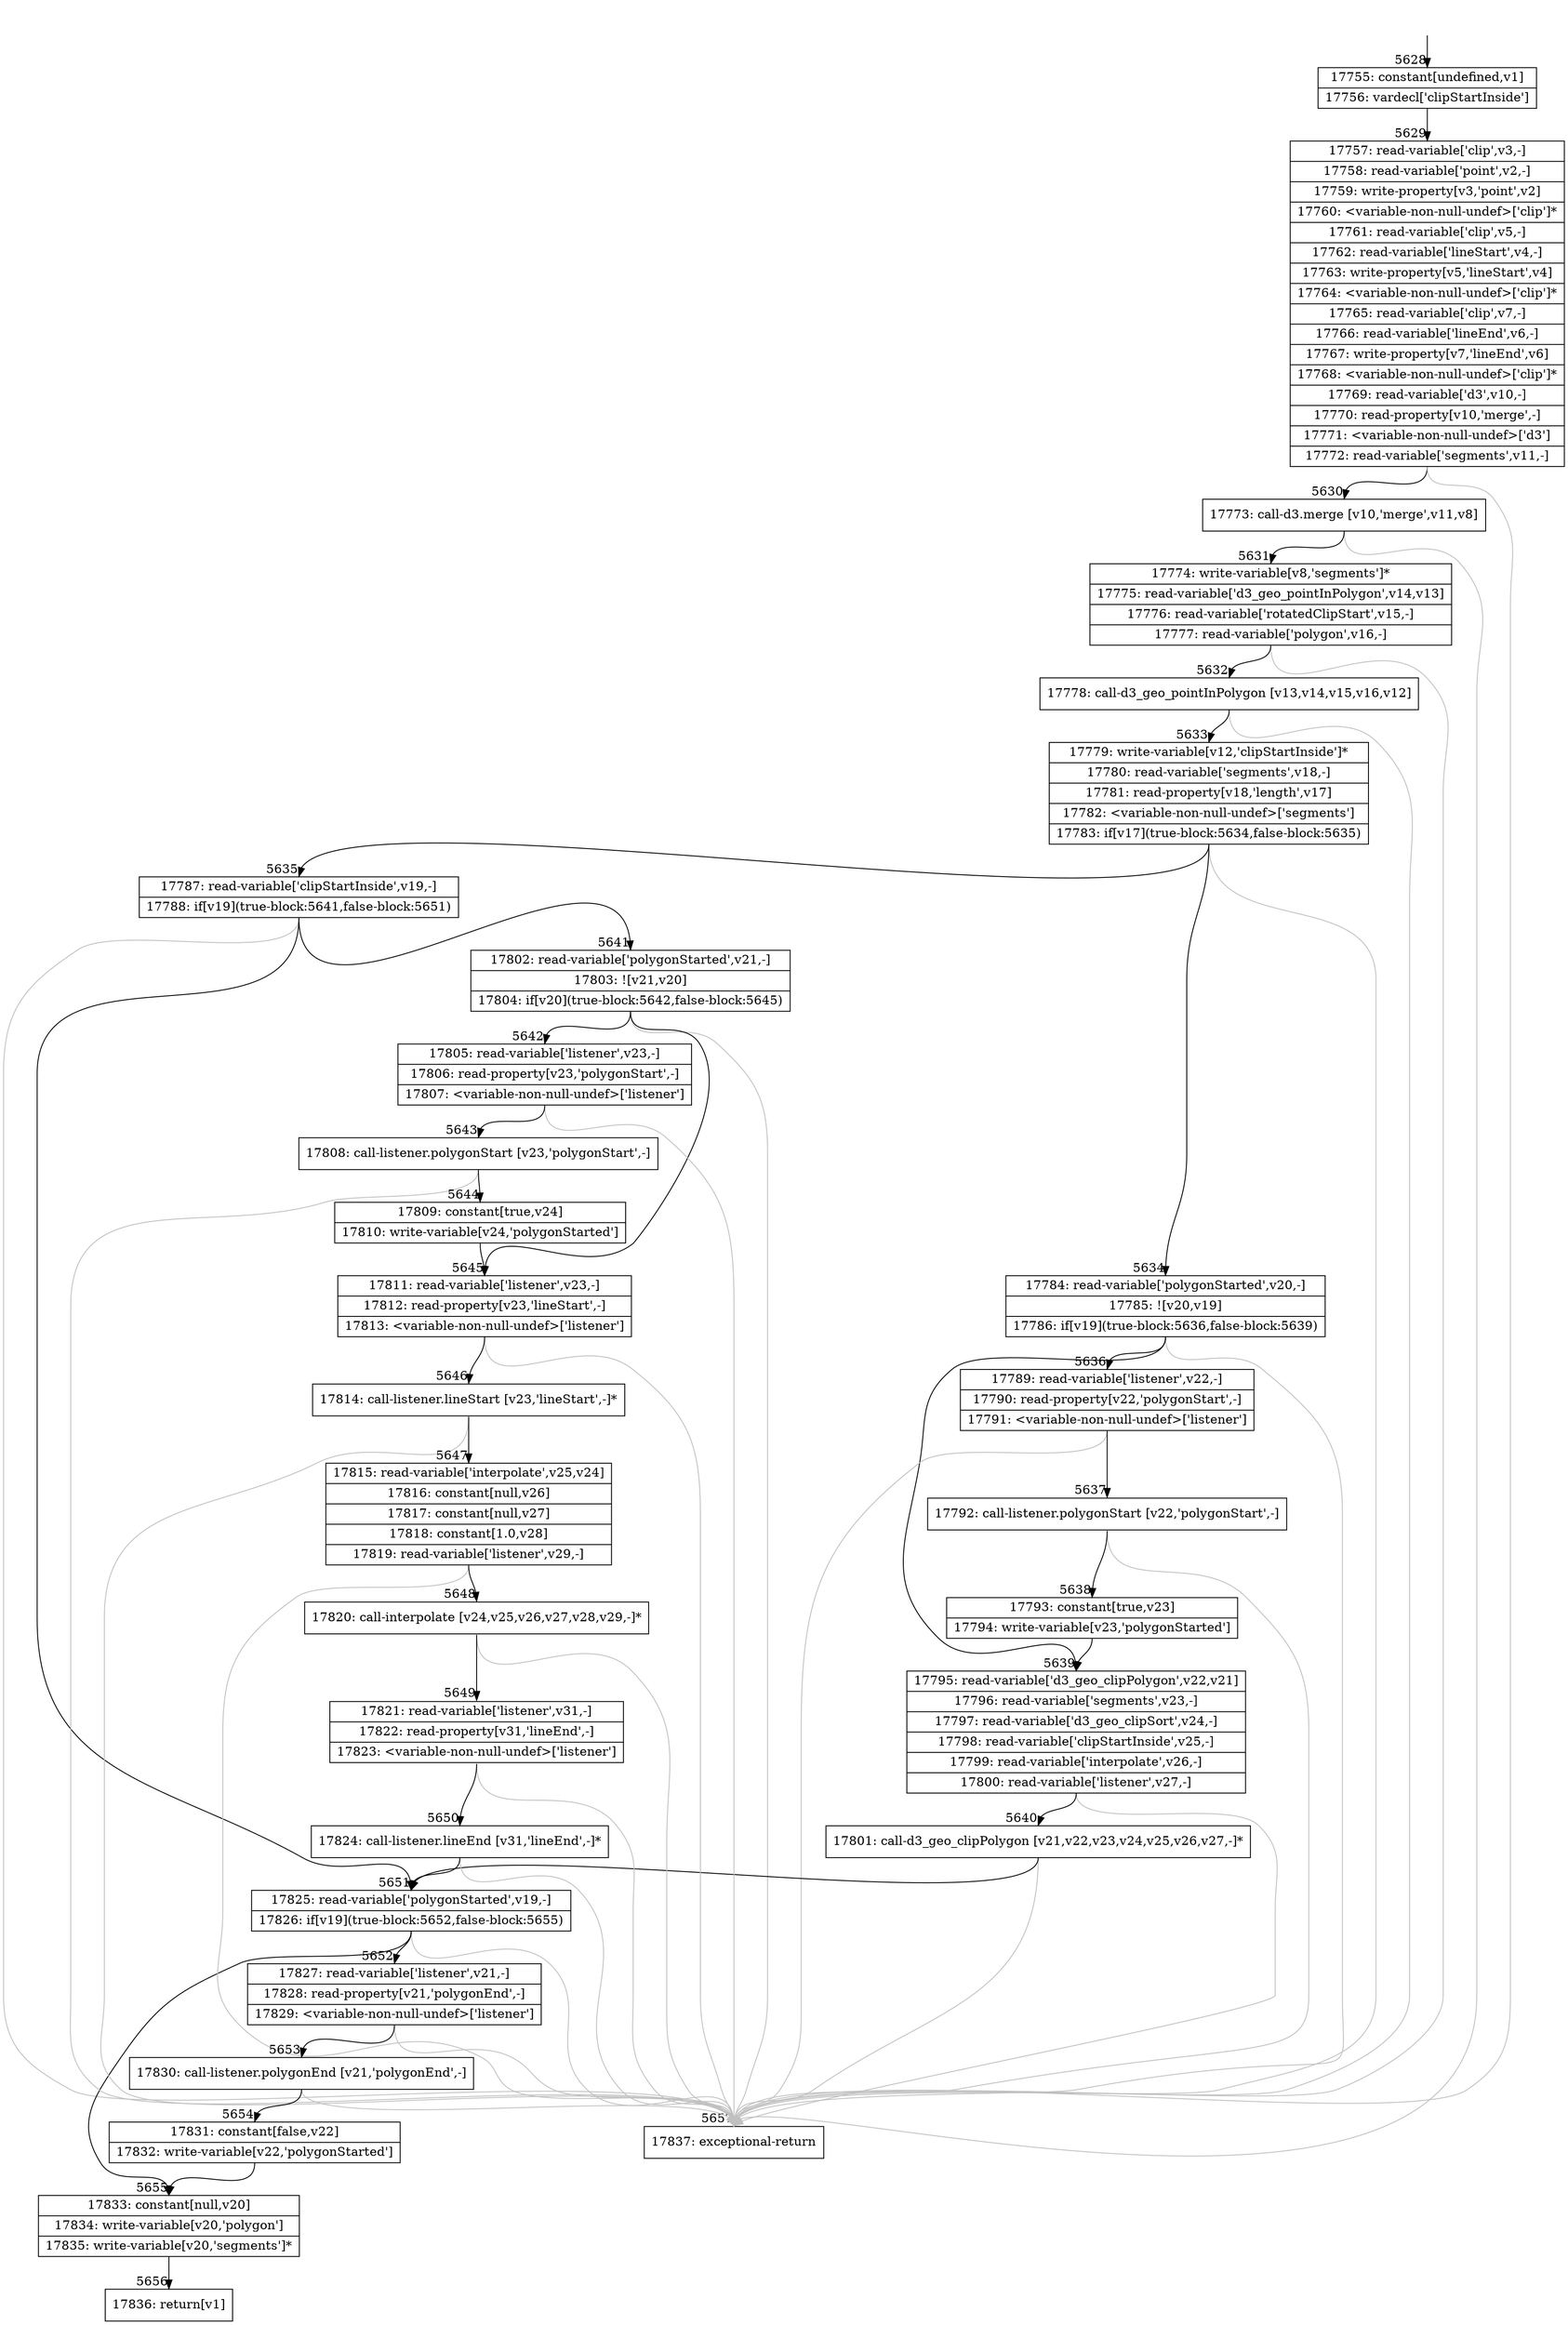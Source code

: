 digraph {
rankdir="TD"
BB_entry535[shape=none,label=""];
BB_entry535 -> BB5628 [tailport=s, headport=n, headlabel="    5628"]
BB5628 [shape=record label="{17755: constant[undefined,v1]|17756: vardecl['clipStartInside']}" ] 
BB5628 -> BB5629 [tailport=s, headport=n, headlabel="      5629"]
BB5629 [shape=record label="{17757: read-variable['clip',v3,-]|17758: read-variable['point',v2,-]|17759: write-property[v3,'point',v2]|17760: \<variable-non-null-undef\>['clip']*|17761: read-variable['clip',v5,-]|17762: read-variable['lineStart',v4,-]|17763: write-property[v5,'lineStart',v4]|17764: \<variable-non-null-undef\>['clip']*|17765: read-variable['clip',v7,-]|17766: read-variable['lineEnd',v6,-]|17767: write-property[v7,'lineEnd',v6]|17768: \<variable-non-null-undef\>['clip']*|17769: read-variable['d3',v10,-]|17770: read-property[v10,'merge',-]|17771: \<variable-non-null-undef\>['d3']|17772: read-variable['segments',v11,-]}" ] 
BB5629 -> BB5630 [tailport=s, headport=n, headlabel="      5630"]
BB5629 -> BB5657 [tailport=s, headport=n, color=gray, headlabel="      5657"]
BB5630 [shape=record label="{17773: call-d3.merge [v10,'merge',v11,v8]}" ] 
BB5630 -> BB5631 [tailport=s, headport=n, headlabel="      5631"]
BB5630 -> BB5657 [tailport=s, headport=n, color=gray]
BB5631 [shape=record label="{17774: write-variable[v8,'segments']*|17775: read-variable['d3_geo_pointInPolygon',v14,v13]|17776: read-variable['rotatedClipStart',v15,-]|17777: read-variable['polygon',v16,-]}" ] 
BB5631 -> BB5632 [tailport=s, headport=n, headlabel="      5632"]
BB5631 -> BB5657 [tailport=s, headport=n, color=gray]
BB5632 [shape=record label="{17778: call-d3_geo_pointInPolygon [v13,v14,v15,v16,v12]}" ] 
BB5632 -> BB5633 [tailport=s, headport=n, headlabel="      5633"]
BB5632 -> BB5657 [tailport=s, headport=n, color=gray]
BB5633 [shape=record label="{17779: write-variable[v12,'clipStartInside']*|17780: read-variable['segments',v18,-]|17781: read-property[v18,'length',v17]|17782: \<variable-non-null-undef\>['segments']|17783: if[v17](true-block:5634,false-block:5635)}" ] 
BB5633 -> BB5634 [tailport=s, headport=n, headlabel="      5634"]
BB5633 -> BB5635 [tailport=s, headport=n, headlabel="      5635"]
BB5633 -> BB5657 [tailport=s, headport=n, color=gray]
BB5634 [shape=record label="{17784: read-variable['polygonStarted',v20,-]|17785: ![v20,v19]|17786: if[v19](true-block:5636,false-block:5639)}" ] 
BB5634 -> BB5636 [tailport=s, headport=n, headlabel="      5636"]
BB5634 -> BB5639 [tailport=s, headport=n, headlabel="      5639"]
BB5634 -> BB5657 [tailport=s, headport=n, color=gray]
BB5635 [shape=record label="{17787: read-variable['clipStartInside',v19,-]|17788: if[v19](true-block:5641,false-block:5651)}" ] 
BB5635 -> BB5641 [tailport=s, headport=n, headlabel="      5641"]
BB5635 -> BB5651 [tailport=s, headport=n, headlabel="      5651"]
BB5635 -> BB5657 [tailport=s, headport=n, color=gray]
BB5636 [shape=record label="{17789: read-variable['listener',v22,-]|17790: read-property[v22,'polygonStart',-]|17791: \<variable-non-null-undef\>['listener']}" ] 
BB5636 -> BB5637 [tailport=s, headport=n, headlabel="      5637"]
BB5636 -> BB5657 [tailport=s, headport=n, color=gray]
BB5637 [shape=record label="{17792: call-listener.polygonStart [v22,'polygonStart',-]}" ] 
BB5637 -> BB5638 [tailport=s, headport=n, headlabel="      5638"]
BB5637 -> BB5657 [tailport=s, headport=n, color=gray]
BB5638 [shape=record label="{17793: constant[true,v23]|17794: write-variable[v23,'polygonStarted']}" ] 
BB5638 -> BB5639 [tailport=s, headport=n]
BB5639 [shape=record label="{17795: read-variable['d3_geo_clipPolygon',v22,v21]|17796: read-variable['segments',v23,-]|17797: read-variable['d3_geo_clipSort',v24,-]|17798: read-variable['clipStartInside',v25,-]|17799: read-variable['interpolate',v26,-]|17800: read-variable['listener',v27,-]}" ] 
BB5639 -> BB5640 [tailport=s, headport=n, headlabel="      5640"]
BB5639 -> BB5657 [tailport=s, headport=n, color=gray]
BB5640 [shape=record label="{17801: call-d3_geo_clipPolygon [v21,v22,v23,v24,v25,v26,v27,-]*}" ] 
BB5640 -> BB5651 [tailport=s, headport=n]
BB5640 -> BB5657 [tailport=s, headport=n, color=gray]
BB5641 [shape=record label="{17802: read-variable['polygonStarted',v21,-]|17803: ![v21,v20]|17804: if[v20](true-block:5642,false-block:5645)}" ] 
BB5641 -> BB5642 [tailport=s, headport=n, headlabel="      5642"]
BB5641 -> BB5645 [tailport=s, headport=n, headlabel="      5645"]
BB5641 -> BB5657 [tailport=s, headport=n, color=gray]
BB5642 [shape=record label="{17805: read-variable['listener',v23,-]|17806: read-property[v23,'polygonStart',-]|17807: \<variable-non-null-undef\>['listener']}" ] 
BB5642 -> BB5643 [tailport=s, headport=n, headlabel="      5643"]
BB5642 -> BB5657 [tailport=s, headport=n, color=gray]
BB5643 [shape=record label="{17808: call-listener.polygonStart [v23,'polygonStart',-]}" ] 
BB5643 -> BB5644 [tailport=s, headport=n, headlabel="      5644"]
BB5643 -> BB5657 [tailport=s, headport=n, color=gray]
BB5644 [shape=record label="{17809: constant[true,v24]|17810: write-variable[v24,'polygonStarted']}" ] 
BB5644 -> BB5645 [tailport=s, headport=n]
BB5645 [shape=record label="{17811: read-variable['listener',v23,-]|17812: read-property[v23,'lineStart',-]|17813: \<variable-non-null-undef\>['listener']}" ] 
BB5645 -> BB5646 [tailport=s, headport=n, headlabel="      5646"]
BB5645 -> BB5657 [tailport=s, headport=n, color=gray]
BB5646 [shape=record label="{17814: call-listener.lineStart [v23,'lineStart',-]*}" ] 
BB5646 -> BB5647 [tailport=s, headport=n, headlabel="      5647"]
BB5646 -> BB5657 [tailport=s, headport=n, color=gray]
BB5647 [shape=record label="{17815: read-variable['interpolate',v25,v24]|17816: constant[null,v26]|17817: constant[null,v27]|17818: constant[1.0,v28]|17819: read-variable['listener',v29,-]}" ] 
BB5647 -> BB5648 [tailport=s, headport=n, headlabel="      5648"]
BB5647 -> BB5657 [tailport=s, headport=n, color=gray]
BB5648 [shape=record label="{17820: call-interpolate [v24,v25,v26,v27,v28,v29,-]*}" ] 
BB5648 -> BB5649 [tailport=s, headport=n, headlabel="      5649"]
BB5648 -> BB5657 [tailport=s, headport=n, color=gray]
BB5649 [shape=record label="{17821: read-variable['listener',v31,-]|17822: read-property[v31,'lineEnd',-]|17823: \<variable-non-null-undef\>['listener']}" ] 
BB5649 -> BB5650 [tailport=s, headport=n, headlabel="      5650"]
BB5649 -> BB5657 [tailport=s, headport=n, color=gray]
BB5650 [shape=record label="{17824: call-listener.lineEnd [v31,'lineEnd',-]*}" ] 
BB5650 -> BB5651 [tailport=s, headport=n]
BB5650 -> BB5657 [tailport=s, headport=n, color=gray]
BB5651 [shape=record label="{17825: read-variable['polygonStarted',v19,-]|17826: if[v19](true-block:5652,false-block:5655)}" ] 
BB5651 -> BB5652 [tailport=s, headport=n, headlabel="      5652"]
BB5651 -> BB5655 [tailport=s, headport=n, headlabel="      5655"]
BB5651 -> BB5657 [tailport=s, headport=n, color=gray]
BB5652 [shape=record label="{17827: read-variable['listener',v21,-]|17828: read-property[v21,'polygonEnd',-]|17829: \<variable-non-null-undef\>['listener']}" ] 
BB5652 -> BB5653 [tailport=s, headport=n, headlabel="      5653"]
BB5652 -> BB5657 [tailport=s, headport=n, color=gray]
BB5653 [shape=record label="{17830: call-listener.polygonEnd [v21,'polygonEnd',-]}" ] 
BB5653 -> BB5654 [tailport=s, headport=n, headlabel="      5654"]
BB5653 -> BB5657 [tailport=s, headport=n, color=gray]
BB5654 [shape=record label="{17831: constant[false,v22]|17832: write-variable[v22,'polygonStarted']}" ] 
BB5654 -> BB5655 [tailport=s, headport=n]
BB5655 [shape=record label="{17833: constant[null,v20]|17834: write-variable[v20,'polygon']|17835: write-variable[v20,'segments']*}" ] 
BB5655 -> BB5656 [tailport=s, headport=n, headlabel="      5656"]
BB5656 [shape=record label="{17836: return[v1]}" ] 
BB5657 [shape=record label="{17837: exceptional-return}" ] 
//#$~ 3338
}
